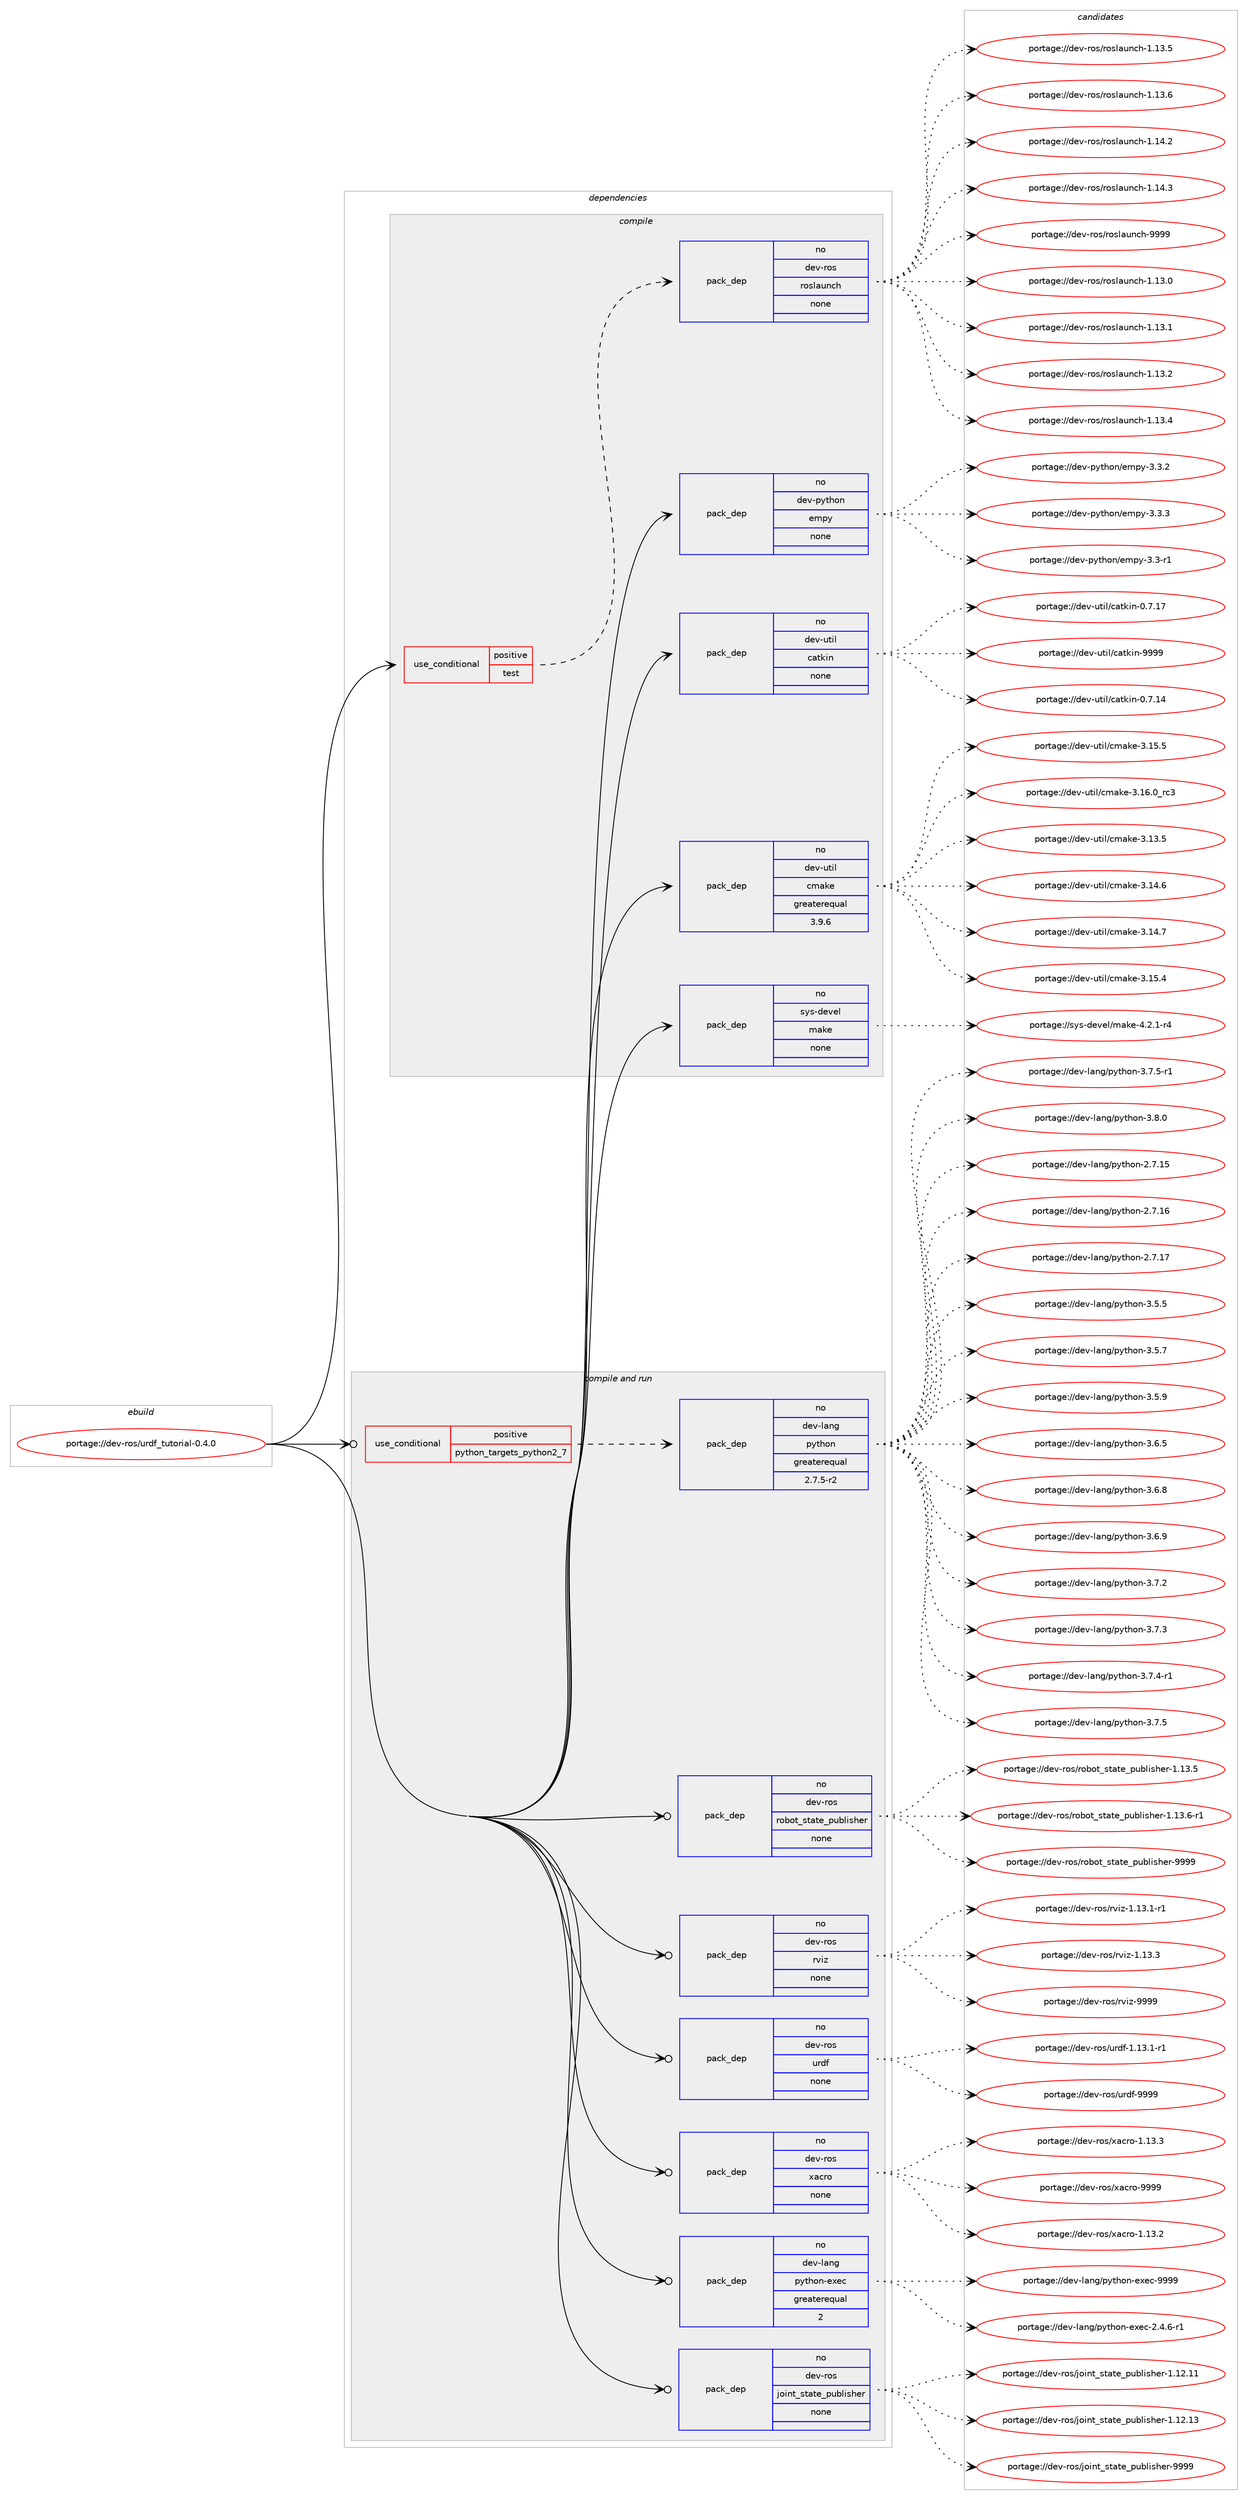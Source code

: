 digraph prolog {

# *************
# Graph options
# *************

newrank=true;
concentrate=true;
compound=true;
graph [rankdir=LR,fontname=Helvetica,fontsize=10,ranksep=1.5];#, ranksep=2.5, nodesep=0.2];
edge  [arrowhead=vee];
node  [fontname=Helvetica,fontsize=10];

# **********
# The ebuild
# **********

subgraph cluster_leftcol {
color=gray;
rank=same;
label=<<i>ebuild</i>>;
id [label="portage://dev-ros/urdf_tutorial-0.4.0", color=red, width=4, href="../dev-ros/urdf_tutorial-0.4.0.svg"];
}

# ****************
# The dependencies
# ****************

subgraph cluster_midcol {
color=gray;
label=<<i>dependencies</i>>;
subgraph cluster_compile {
fillcolor="#eeeeee";
style=filled;
label=<<i>compile</i>>;
subgraph cond45831 {
dependency207752 [label=<<TABLE BORDER="0" CELLBORDER="1" CELLSPACING="0" CELLPADDING="4"><TR><TD ROWSPAN="3" CELLPADDING="10">use_conditional</TD></TR><TR><TD>positive</TD></TR><TR><TD>test</TD></TR></TABLE>>, shape=none, color=red];
subgraph pack158491 {
dependency207753 [label=<<TABLE BORDER="0" CELLBORDER="1" CELLSPACING="0" CELLPADDING="4" WIDTH="220"><TR><TD ROWSPAN="6" CELLPADDING="30">pack_dep</TD></TR><TR><TD WIDTH="110">no</TD></TR><TR><TD>dev-ros</TD></TR><TR><TD>roslaunch</TD></TR><TR><TD>none</TD></TR><TR><TD></TD></TR></TABLE>>, shape=none, color=blue];
}
dependency207752:e -> dependency207753:w [weight=20,style="dashed",arrowhead="vee"];
}
id:e -> dependency207752:w [weight=20,style="solid",arrowhead="vee"];
subgraph pack158492 {
dependency207754 [label=<<TABLE BORDER="0" CELLBORDER="1" CELLSPACING="0" CELLPADDING="4" WIDTH="220"><TR><TD ROWSPAN="6" CELLPADDING="30">pack_dep</TD></TR><TR><TD WIDTH="110">no</TD></TR><TR><TD>dev-python</TD></TR><TR><TD>empy</TD></TR><TR><TD>none</TD></TR><TR><TD></TD></TR></TABLE>>, shape=none, color=blue];
}
id:e -> dependency207754:w [weight=20,style="solid",arrowhead="vee"];
subgraph pack158493 {
dependency207755 [label=<<TABLE BORDER="0" CELLBORDER="1" CELLSPACING="0" CELLPADDING="4" WIDTH="220"><TR><TD ROWSPAN="6" CELLPADDING="30">pack_dep</TD></TR><TR><TD WIDTH="110">no</TD></TR><TR><TD>dev-util</TD></TR><TR><TD>catkin</TD></TR><TR><TD>none</TD></TR><TR><TD></TD></TR></TABLE>>, shape=none, color=blue];
}
id:e -> dependency207755:w [weight=20,style="solid",arrowhead="vee"];
subgraph pack158494 {
dependency207756 [label=<<TABLE BORDER="0" CELLBORDER="1" CELLSPACING="0" CELLPADDING="4" WIDTH="220"><TR><TD ROWSPAN="6" CELLPADDING="30">pack_dep</TD></TR><TR><TD WIDTH="110">no</TD></TR><TR><TD>dev-util</TD></TR><TR><TD>cmake</TD></TR><TR><TD>greaterequal</TD></TR><TR><TD>3.9.6</TD></TR></TABLE>>, shape=none, color=blue];
}
id:e -> dependency207756:w [weight=20,style="solid",arrowhead="vee"];
subgraph pack158495 {
dependency207757 [label=<<TABLE BORDER="0" CELLBORDER="1" CELLSPACING="0" CELLPADDING="4" WIDTH="220"><TR><TD ROWSPAN="6" CELLPADDING="30">pack_dep</TD></TR><TR><TD WIDTH="110">no</TD></TR><TR><TD>sys-devel</TD></TR><TR><TD>make</TD></TR><TR><TD>none</TD></TR><TR><TD></TD></TR></TABLE>>, shape=none, color=blue];
}
id:e -> dependency207757:w [weight=20,style="solid",arrowhead="vee"];
}
subgraph cluster_compileandrun {
fillcolor="#eeeeee";
style=filled;
label=<<i>compile and run</i>>;
subgraph cond45832 {
dependency207758 [label=<<TABLE BORDER="0" CELLBORDER="1" CELLSPACING="0" CELLPADDING="4"><TR><TD ROWSPAN="3" CELLPADDING="10">use_conditional</TD></TR><TR><TD>positive</TD></TR><TR><TD>python_targets_python2_7</TD></TR></TABLE>>, shape=none, color=red];
subgraph pack158496 {
dependency207759 [label=<<TABLE BORDER="0" CELLBORDER="1" CELLSPACING="0" CELLPADDING="4" WIDTH="220"><TR><TD ROWSPAN="6" CELLPADDING="30">pack_dep</TD></TR><TR><TD WIDTH="110">no</TD></TR><TR><TD>dev-lang</TD></TR><TR><TD>python</TD></TR><TR><TD>greaterequal</TD></TR><TR><TD>2.7.5-r2</TD></TR></TABLE>>, shape=none, color=blue];
}
dependency207758:e -> dependency207759:w [weight=20,style="dashed",arrowhead="vee"];
}
id:e -> dependency207758:w [weight=20,style="solid",arrowhead="odotvee"];
subgraph pack158497 {
dependency207760 [label=<<TABLE BORDER="0" CELLBORDER="1" CELLSPACING="0" CELLPADDING="4" WIDTH="220"><TR><TD ROWSPAN="6" CELLPADDING="30">pack_dep</TD></TR><TR><TD WIDTH="110">no</TD></TR><TR><TD>dev-lang</TD></TR><TR><TD>python-exec</TD></TR><TR><TD>greaterequal</TD></TR><TR><TD>2</TD></TR></TABLE>>, shape=none, color=blue];
}
id:e -> dependency207760:w [weight=20,style="solid",arrowhead="odotvee"];
subgraph pack158498 {
dependency207761 [label=<<TABLE BORDER="0" CELLBORDER="1" CELLSPACING="0" CELLPADDING="4" WIDTH="220"><TR><TD ROWSPAN="6" CELLPADDING="30">pack_dep</TD></TR><TR><TD WIDTH="110">no</TD></TR><TR><TD>dev-ros</TD></TR><TR><TD>joint_state_publisher</TD></TR><TR><TD>none</TD></TR><TR><TD></TD></TR></TABLE>>, shape=none, color=blue];
}
id:e -> dependency207761:w [weight=20,style="solid",arrowhead="odotvee"];
subgraph pack158499 {
dependency207762 [label=<<TABLE BORDER="0" CELLBORDER="1" CELLSPACING="0" CELLPADDING="4" WIDTH="220"><TR><TD ROWSPAN="6" CELLPADDING="30">pack_dep</TD></TR><TR><TD WIDTH="110">no</TD></TR><TR><TD>dev-ros</TD></TR><TR><TD>robot_state_publisher</TD></TR><TR><TD>none</TD></TR><TR><TD></TD></TR></TABLE>>, shape=none, color=blue];
}
id:e -> dependency207762:w [weight=20,style="solid",arrowhead="odotvee"];
subgraph pack158500 {
dependency207763 [label=<<TABLE BORDER="0" CELLBORDER="1" CELLSPACING="0" CELLPADDING="4" WIDTH="220"><TR><TD ROWSPAN="6" CELLPADDING="30">pack_dep</TD></TR><TR><TD WIDTH="110">no</TD></TR><TR><TD>dev-ros</TD></TR><TR><TD>rviz</TD></TR><TR><TD>none</TD></TR><TR><TD></TD></TR></TABLE>>, shape=none, color=blue];
}
id:e -> dependency207763:w [weight=20,style="solid",arrowhead="odotvee"];
subgraph pack158501 {
dependency207764 [label=<<TABLE BORDER="0" CELLBORDER="1" CELLSPACING="0" CELLPADDING="4" WIDTH="220"><TR><TD ROWSPAN="6" CELLPADDING="30">pack_dep</TD></TR><TR><TD WIDTH="110">no</TD></TR><TR><TD>dev-ros</TD></TR><TR><TD>urdf</TD></TR><TR><TD>none</TD></TR><TR><TD></TD></TR></TABLE>>, shape=none, color=blue];
}
id:e -> dependency207764:w [weight=20,style="solid",arrowhead="odotvee"];
subgraph pack158502 {
dependency207765 [label=<<TABLE BORDER="0" CELLBORDER="1" CELLSPACING="0" CELLPADDING="4" WIDTH="220"><TR><TD ROWSPAN="6" CELLPADDING="30">pack_dep</TD></TR><TR><TD WIDTH="110">no</TD></TR><TR><TD>dev-ros</TD></TR><TR><TD>xacro</TD></TR><TR><TD>none</TD></TR><TR><TD></TD></TR></TABLE>>, shape=none, color=blue];
}
id:e -> dependency207765:w [weight=20,style="solid",arrowhead="odotvee"];
}
subgraph cluster_run {
fillcolor="#eeeeee";
style=filled;
label=<<i>run</i>>;
}
}

# **************
# The candidates
# **************

subgraph cluster_choices {
rank=same;
color=gray;
label=<<i>candidates</i>>;

subgraph choice158491 {
color=black;
nodesep=1;
choiceportage1001011184511411111547114111115108971171109910445494649514648 [label="portage://dev-ros/roslaunch-1.13.0", color=red, width=4,href="../dev-ros/roslaunch-1.13.0.svg"];
choiceportage1001011184511411111547114111115108971171109910445494649514649 [label="portage://dev-ros/roslaunch-1.13.1", color=red, width=4,href="../dev-ros/roslaunch-1.13.1.svg"];
choiceportage1001011184511411111547114111115108971171109910445494649514650 [label="portage://dev-ros/roslaunch-1.13.2", color=red, width=4,href="../dev-ros/roslaunch-1.13.2.svg"];
choiceportage1001011184511411111547114111115108971171109910445494649514652 [label="portage://dev-ros/roslaunch-1.13.4", color=red, width=4,href="../dev-ros/roslaunch-1.13.4.svg"];
choiceportage1001011184511411111547114111115108971171109910445494649514653 [label="portage://dev-ros/roslaunch-1.13.5", color=red, width=4,href="../dev-ros/roslaunch-1.13.5.svg"];
choiceportage1001011184511411111547114111115108971171109910445494649514654 [label="portage://dev-ros/roslaunch-1.13.6", color=red, width=4,href="../dev-ros/roslaunch-1.13.6.svg"];
choiceportage1001011184511411111547114111115108971171109910445494649524650 [label="portage://dev-ros/roslaunch-1.14.2", color=red, width=4,href="../dev-ros/roslaunch-1.14.2.svg"];
choiceportage1001011184511411111547114111115108971171109910445494649524651 [label="portage://dev-ros/roslaunch-1.14.3", color=red, width=4,href="../dev-ros/roslaunch-1.14.3.svg"];
choiceportage100101118451141111154711411111510897117110991044557575757 [label="portage://dev-ros/roslaunch-9999", color=red, width=4,href="../dev-ros/roslaunch-9999.svg"];
dependency207753:e -> choiceportage1001011184511411111547114111115108971171109910445494649514648:w [style=dotted,weight="100"];
dependency207753:e -> choiceportage1001011184511411111547114111115108971171109910445494649514649:w [style=dotted,weight="100"];
dependency207753:e -> choiceportage1001011184511411111547114111115108971171109910445494649514650:w [style=dotted,weight="100"];
dependency207753:e -> choiceportage1001011184511411111547114111115108971171109910445494649514652:w [style=dotted,weight="100"];
dependency207753:e -> choiceportage1001011184511411111547114111115108971171109910445494649514653:w [style=dotted,weight="100"];
dependency207753:e -> choiceportage1001011184511411111547114111115108971171109910445494649514654:w [style=dotted,weight="100"];
dependency207753:e -> choiceportage1001011184511411111547114111115108971171109910445494649524650:w [style=dotted,weight="100"];
dependency207753:e -> choiceportage1001011184511411111547114111115108971171109910445494649524651:w [style=dotted,weight="100"];
dependency207753:e -> choiceportage100101118451141111154711411111510897117110991044557575757:w [style=dotted,weight="100"];
}
subgraph choice158492 {
color=black;
nodesep=1;
choiceportage1001011184511212111610411111047101109112121455146514511449 [label="portage://dev-python/empy-3.3-r1", color=red, width=4,href="../dev-python/empy-3.3-r1.svg"];
choiceportage1001011184511212111610411111047101109112121455146514650 [label="portage://dev-python/empy-3.3.2", color=red, width=4,href="../dev-python/empy-3.3.2.svg"];
choiceportage1001011184511212111610411111047101109112121455146514651 [label="portage://dev-python/empy-3.3.3", color=red, width=4,href="../dev-python/empy-3.3.3.svg"];
dependency207754:e -> choiceportage1001011184511212111610411111047101109112121455146514511449:w [style=dotted,weight="100"];
dependency207754:e -> choiceportage1001011184511212111610411111047101109112121455146514650:w [style=dotted,weight="100"];
dependency207754:e -> choiceportage1001011184511212111610411111047101109112121455146514651:w [style=dotted,weight="100"];
}
subgraph choice158493 {
color=black;
nodesep=1;
choiceportage1001011184511711610510847999711610710511045484655464952 [label="portage://dev-util/catkin-0.7.14", color=red, width=4,href="../dev-util/catkin-0.7.14.svg"];
choiceportage1001011184511711610510847999711610710511045484655464955 [label="portage://dev-util/catkin-0.7.17", color=red, width=4,href="../dev-util/catkin-0.7.17.svg"];
choiceportage100101118451171161051084799971161071051104557575757 [label="portage://dev-util/catkin-9999", color=red, width=4,href="../dev-util/catkin-9999.svg"];
dependency207755:e -> choiceportage1001011184511711610510847999711610710511045484655464952:w [style=dotted,weight="100"];
dependency207755:e -> choiceportage1001011184511711610510847999711610710511045484655464955:w [style=dotted,weight="100"];
dependency207755:e -> choiceportage100101118451171161051084799971161071051104557575757:w [style=dotted,weight="100"];
}
subgraph choice158494 {
color=black;
nodesep=1;
choiceportage1001011184511711610510847991099710710145514649514653 [label="portage://dev-util/cmake-3.13.5", color=red, width=4,href="../dev-util/cmake-3.13.5.svg"];
choiceportage1001011184511711610510847991099710710145514649524654 [label="portage://dev-util/cmake-3.14.6", color=red, width=4,href="../dev-util/cmake-3.14.6.svg"];
choiceportage1001011184511711610510847991099710710145514649524655 [label="portage://dev-util/cmake-3.14.7", color=red, width=4,href="../dev-util/cmake-3.14.7.svg"];
choiceportage1001011184511711610510847991099710710145514649534652 [label="portage://dev-util/cmake-3.15.4", color=red, width=4,href="../dev-util/cmake-3.15.4.svg"];
choiceportage1001011184511711610510847991099710710145514649534653 [label="portage://dev-util/cmake-3.15.5", color=red, width=4,href="../dev-util/cmake-3.15.5.svg"];
choiceportage1001011184511711610510847991099710710145514649544648951149951 [label="portage://dev-util/cmake-3.16.0_rc3", color=red, width=4,href="../dev-util/cmake-3.16.0_rc3.svg"];
dependency207756:e -> choiceportage1001011184511711610510847991099710710145514649514653:w [style=dotted,weight="100"];
dependency207756:e -> choiceportage1001011184511711610510847991099710710145514649524654:w [style=dotted,weight="100"];
dependency207756:e -> choiceportage1001011184511711610510847991099710710145514649524655:w [style=dotted,weight="100"];
dependency207756:e -> choiceportage1001011184511711610510847991099710710145514649534652:w [style=dotted,weight="100"];
dependency207756:e -> choiceportage1001011184511711610510847991099710710145514649534653:w [style=dotted,weight="100"];
dependency207756:e -> choiceportage1001011184511711610510847991099710710145514649544648951149951:w [style=dotted,weight="100"];
}
subgraph choice158495 {
color=black;
nodesep=1;
choiceportage1151211154510010111810110847109971071014552465046494511452 [label="portage://sys-devel/make-4.2.1-r4", color=red, width=4,href="../sys-devel/make-4.2.1-r4.svg"];
dependency207757:e -> choiceportage1151211154510010111810110847109971071014552465046494511452:w [style=dotted,weight="100"];
}
subgraph choice158496 {
color=black;
nodesep=1;
choiceportage10010111845108971101034711212111610411111045504655464953 [label="portage://dev-lang/python-2.7.15", color=red, width=4,href="../dev-lang/python-2.7.15.svg"];
choiceportage10010111845108971101034711212111610411111045504655464954 [label="portage://dev-lang/python-2.7.16", color=red, width=4,href="../dev-lang/python-2.7.16.svg"];
choiceportage10010111845108971101034711212111610411111045504655464955 [label="portage://dev-lang/python-2.7.17", color=red, width=4,href="../dev-lang/python-2.7.17.svg"];
choiceportage100101118451089711010347112121116104111110455146534653 [label="portage://dev-lang/python-3.5.5", color=red, width=4,href="../dev-lang/python-3.5.5.svg"];
choiceportage100101118451089711010347112121116104111110455146534655 [label="portage://dev-lang/python-3.5.7", color=red, width=4,href="../dev-lang/python-3.5.7.svg"];
choiceportage100101118451089711010347112121116104111110455146534657 [label="portage://dev-lang/python-3.5.9", color=red, width=4,href="../dev-lang/python-3.5.9.svg"];
choiceportage100101118451089711010347112121116104111110455146544653 [label="portage://dev-lang/python-3.6.5", color=red, width=4,href="../dev-lang/python-3.6.5.svg"];
choiceportage100101118451089711010347112121116104111110455146544656 [label="portage://dev-lang/python-3.6.8", color=red, width=4,href="../dev-lang/python-3.6.8.svg"];
choiceportage100101118451089711010347112121116104111110455146544657 [label="portage://dev-lang/python-3.6.9", color=red, width=4,href="../dev-lang/python-3.6.9.svg"];
choiceportage100101118451089711010347112121116104111110455146554650 [label="portage://dev-lang/python-3.7.2", color=red, width=4,href="../dev-lang/python-3.7.2.svg"];
choiceportage100101118451089711010347112121116104111110455146554651 [label="portage://dev-lang/python-3.7.3", color=red, width=4,href="../dev-lang/python-3.7.3.svg"];
choiceportage1001011184510897110103471121211161041111104551465546524511449 [label="portage://dev-lang/python-3.7.4-r1", color=red, width=4,href="../dev-lang/python-3.7.4-r1.svg"];
choiceportage100101118451089711010347112121116104111110455146554653 [label="portage://dev-lang/python-3.7.5", color=red, width=4,href="../dev-lang/python-3.7.5.svg"];
choiceportage1001011184510897110103471121211161041111104551465546534511449 [label="portage://dev-lang/python-3.7.5-r1", color=red, width=4,href="../dev-lang/python-3.7.5-r1.svg"];
choiceportage100101118451089711010347112121116104111110455146564648 [label="portage://dev-lang/python-3.8.0", color=red, width=4,href="../dev-lang/python-3.8.0.svg"];
dependency207759:e -> choiceportage10010111845108971101034711212111610411111045504655464953:w [style=dotted,weight="100"];
dependency207759:e -> choiceportage10010111845108971101034711212111610411111045504655464954:w [style=dotted,weight="100"];
dependency207759:e -> choiceportage10010111845108971101034711212111610411111045504655464955:w [style=dotted,weight="100"];
dependency207759:e -> choiceportage100101118451089711010347112121116104111110455146534653:w [style=dotted,weight="100"];
dependency207759:e -> choiceportage100101118451089711010347112121116104111110455146534655:w [style=dotted,weight="100"];
dependency207759:e -> choiceportage100101118451089711010347112121116104111110455146534657:w [style=dotted,weight="100"];
dependency207759:e -> choiceportage100101118451089711010347112121116104111110455146544653:w [style=dotted,weight="100"];
dependency207759:e -> choiceportage100101118451089711010347112121116104111110455146544656:w [style=dotted,weight="100"];
dependency207759:e -> choiceportage100101118451089711010347112121116104111110455146544657:w [style=dotted,weight="100"];
dependency207759:e -> choiceportage100101118451089711010347112121116104111110455146554650:w [style=dotted,weight="100"];
dependency207759:e -> choiceportage100101118451089711010347112121116104111110455146554651:w [style=dotted,weight="100"];
dependency207759:e -> choiceportage1001011184510897110103471121211161041111104551465546524511449:w [style=dotted,weight="100"];
dependency207759:e -> choiceportage100101118451089711010347112121116104111110455146554653:w [style=dotted,weight="100"];
dependency207759:e -> choiceportage1001011184510897110103471121211161041111104551465546534511449:w [style=dotted,weight="100"];
dependency207759:e -> choiceportage100101118451089711010347112121116104111110455146564648:w [style=dotted,weight="100"];
}
subgraph choice158497 {
color=black;
nodesep=1;
choiceportage10010111845108971101034711212111610411111045101120101994550465246544511449 [label="portage://dev-lang/python-exec-2.4.6-r1", color=red, width=4,href="../dev-lang/python-exec-2.4.6-r1.svg"];
choiceportage10010111845108971101034711212111610411111045101120101994557575757 [label="portage://dev-lang/python-exec-9999", color=red, width=4,href="../dev-lang/python-exec-9999.svg"];
dependency207760:e -> choiceportage10010111845108971101034711212111610411111045101120101994550465246544511449:w [style=dotted,weight="100"];
dependency207760:e -> choiceportage10010111845108971101034711212111610411111045101120101994557575757:w [style=dotted,weight="100"];
}
subgraph choice158498 {
color=black;
nodesep=1;
choiceportage1001011184511411111547106111105110116951151169711610195112117981081051151041011144549464950464949 [label="portage://dev-ros/joint_state_publisher-1.12.11", color=red, width=4,href="../dev-ros/joint_state_publisher-1.12.11.svg"];
choiceportage1001011184511411111547106111105110116951151169711610195112117981081051151041011144549464950464951 [label="portage://dev-ros/joint_state_publisher-1.12.13", color=red, width=4,href="../dev-ros/joint_state_publisher-1.12.13.svg"];
choiceportage1001011184511411111547106111105110116951151169711610195112117981081051151041011144557575757 [label="portage://dev-ros/joint_state_publisher-9999", color=red, width=4,href="../dev-ros/joint_state_publisher-9999.svg"];
dependency207761:e -> choiceportage1001011184511411111547106111105110116951151169711610195112117981081051151041011144549464950464949:w [style=dotted,weight="100"];
dependency207761:e -> choiceportage1001011184511411111547106111105110116951151169711610195112117981081051151041011144549464950464951:w [style=dotted,weight="100"];
dependency207761:e -> choiceportage1001011184511411111547106111105110116951151169711610195112117981081051151041011144557575757:w [style=dotted,weight="100"];
}
subgraph choice158499 {
color=black;
nodesep=1;
choiceportage1001011184511411111547114111981111169511511697116101951121179810810511510410111445494649514653 [label="portage://dev-ros/robot_state_publisher-1.13.5", color=red, width=4,href="../dev-ros/robot_state_publisher-1.13.5.svg"];
choiceportage10010111845114111115471141119811111695115116971161019511211798108105115104101114454946495146544511449 [label="portage://dev-ros/robot_state_publisher-1.13.6-r1", color=red, width=4,href="../dev-ros/robot_state_publisher-1.13.6-r1.svg"];
choiceportage100101118451141111154711411198111116951151169711610195112117981081051151041011144557575757 [label="portage://dev-ros/robot_state_publisher-9999", color=red, width=4,href="../dev-ros/robot_state_publisher-9999.svg"];
dependency207762:e -> choiceportage1001011184511411111547114111981111169511511697116101951121179810810511510410111445494649514653:w [style=dotted,weight="100"];
dependency207762:e -> choiceportage10010111845114111115471141119811111695115116971161019511211798108105115104101114454946495146544511449:w [style=dotted,weight="100"];
dependency207762:e -> choiceportage100101118451141111154711411198111116951151169711610195112117981081051151041011144557575757:w [style=dotted,weight="100"];
}
subgraph choice158500 {
color=black;
nodesep=1;
choiceportage1001011184511411111547114118105122454946495146494511449 [label="portage://dev-ros/rviz-1.13.1-r1", color=red, width=4,href="../dev-ros/rviz-1.13.1-r1.svg"];
choiceportage100101118451141111154711411810512245494649514651 [label="portage://dev-ros/rviz-1.13.3", color=red, width=4,href="../dev-ros/rviz-1.13.3.svg"];
choiceportage10010111845114111115471141181051224557575757 [label="portage://dev-ros/rviz-9999", color=red, width=4,href="../dev-ros/rviz-9999.svg"];
dependency207763:e -> choiceportage1001011184511411111547114118105122454946495146494511449:w [style=dotted,weight="100"];
dependency207763:e -> choiceportage100101118451141111154711411810512245494649514651:w [style=dotted,weight="100"];
dependency207763:e -> choiceportage10010111845114111115471141181051224557575757:w [style=dotted,weight="100"];
}
subgraph choice158501 {
color=black;
nodesep=1;
choiceportage1001011184511411111547117114100102454946495146494511449 [label="portage://dev-ros/urdf-1.13.1-r1", color=red, width=4,href="../dev-ros/urdf-1.13.1-r1.svg"];
choiceportage10010111845114111115471171141001024557575757 [label="portage://dev-ros/urdf-9999", color=red, width=4,href="../dev-ros/urdf-9999.svg"];
dependency207764:e -> choiceportage1001011184511411111547117114100102454946495146494511449:w [style=dotted,weight="100"];
dependency207764:e -> choiceportage10010111845114111115471171141001024557575757:w [style=dotted,weight="100"];
}
subgraph choice158502 {
color=black;
nodesep=1;
choiceportage1001011184511411111547120979911411145494649514650 [label="portage://dev-ros/xacro-1.13.2", color=red, width=4,href="../dev-ros/xacro-1.13.2.svg"];
choiceportage1001011184511411111547120979911411145494649514651 [label="portage://dev-ros/xacro-1.13.3", color=red, width=4,href="../dev-ros/xacro-1.13.3.svg"];
choiceportage100101118451141111154712097991141114557575757 [label="portage://dev-ros/xacro-9999", color=red, width=4,href="../dev-ros/xacro-9999.svg"];
dependency207765:e -> choiceportage1001011184511411111547120979911411145494649514650:w [style=dotted,weight="100"];
dependency207765:e -> choiceportage1001011184511411111547120979911411145494649514651:w [style=dotted,weight="100"];
dependency207765:e -> choiceportage100101118451141111154712097991141114557575757:w [style=dotted,weight="100"];
}
}

}

